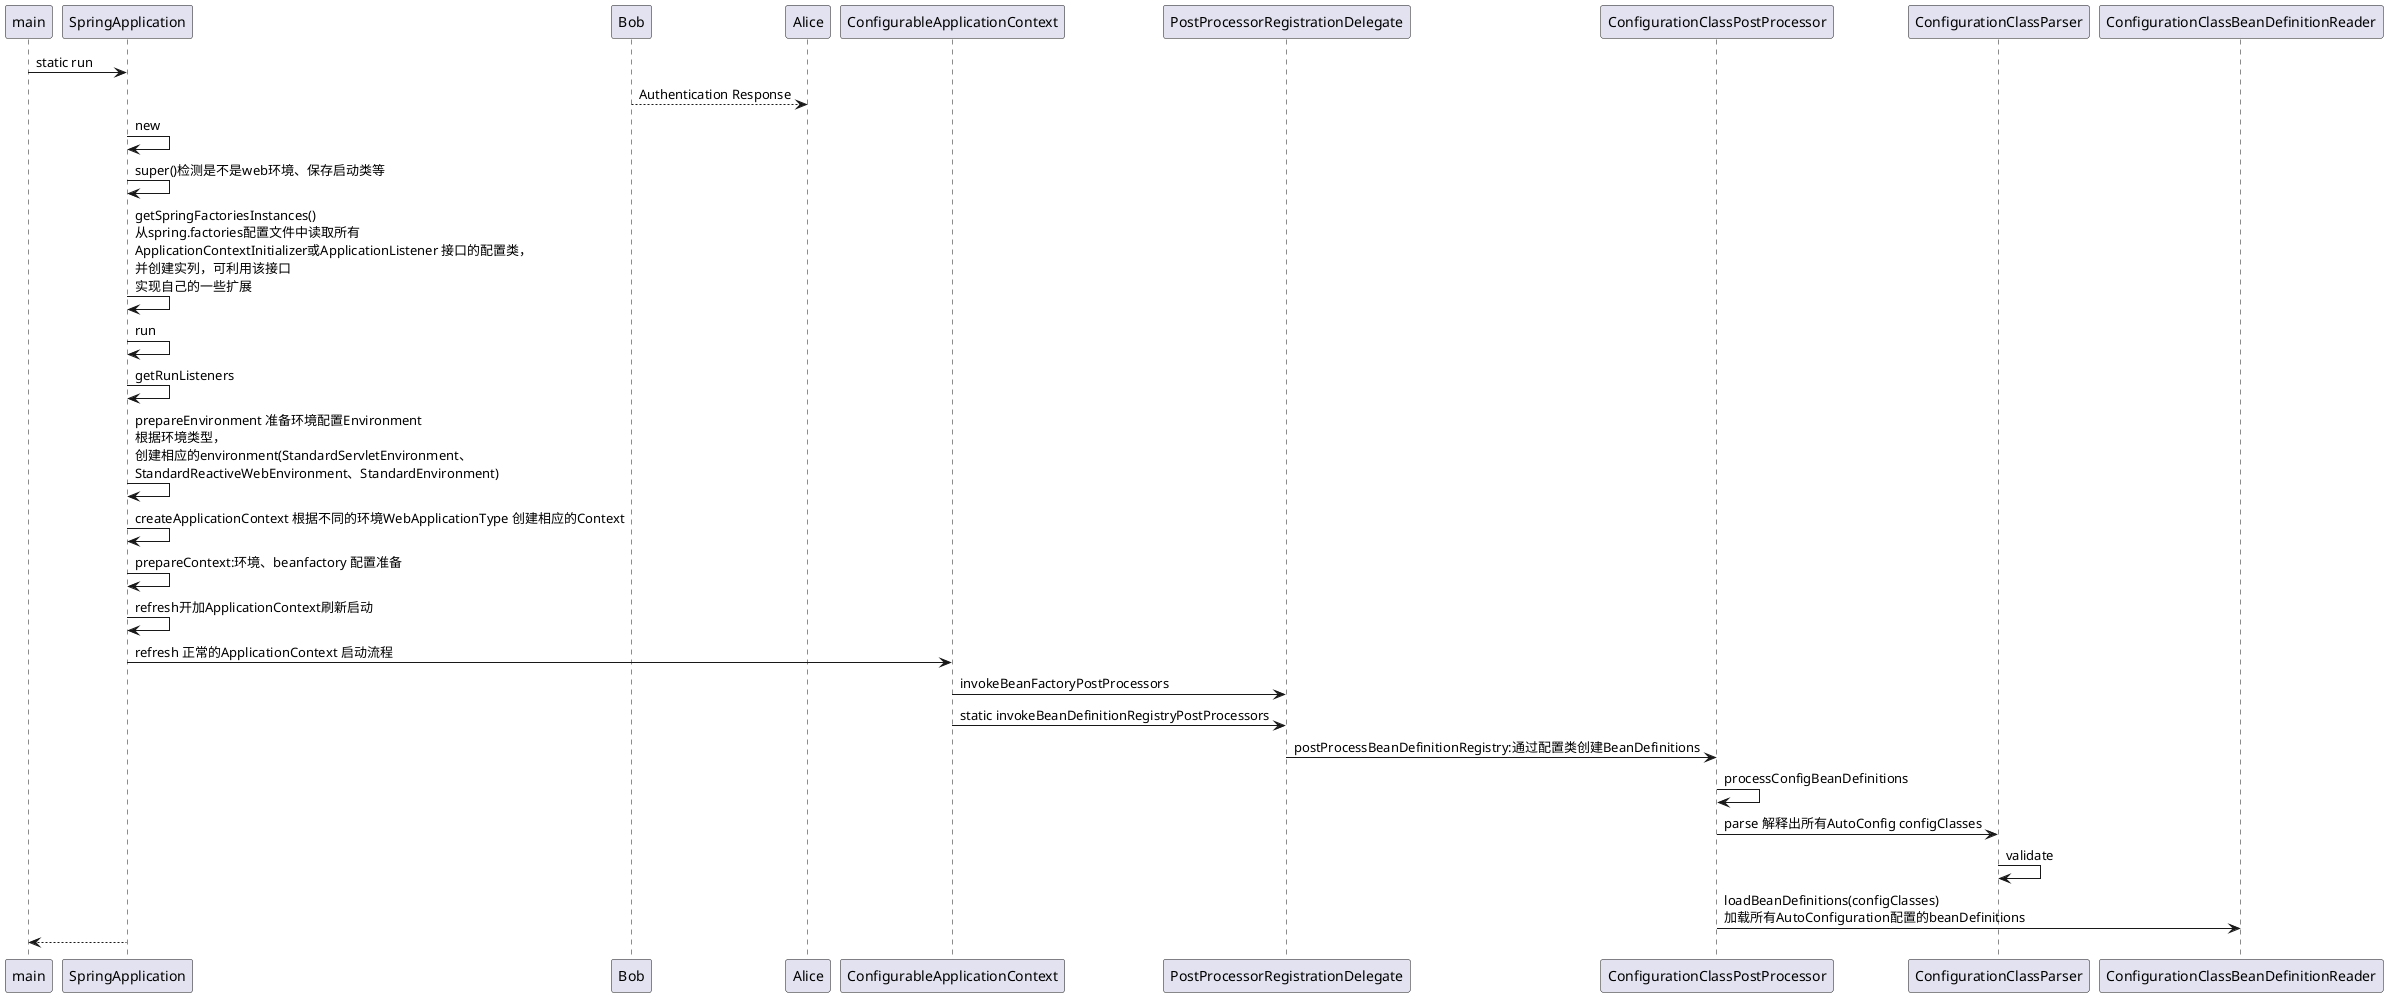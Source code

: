 @startuml
main -> SpringApplication:static run
Bob --> Alice: Authentication Response
SpringApplication->SpringApplication:new
SpringApplication->SpringApplication:super()检测是不是web环境、保存启动类等
SpringApplication->SpringApplication:getSpringFactoriesInstances()\n从spring.factories配置文件中读取所有\nApplicationContextInitializer或ApplicationListener 接口的配置类，\n并创建实列，可利用该接口\n实现自己的一些扩展
SpringApplication->SpringApplication:run
SpringApplication->SpringApplication:getRunListeners
SpringApplication->SpringApplication:prepareEnvironment 准备环境配置Environment\n根据环境类型，\n创建相应的environment(StandardServletEnvironment、\nStandardReactiveWebEnvironment、StandardEnvironment)
SpringApplication->SpringApplication:createApplicationContext 根据不同的环境WebApplicationType 创建相应的Context
SpringApplication->SpringApplication:prepareContext:环境、beanfactory 配置准备
SpringApplication->SpringApplication:refresh开加ApplicationContext刷新启动
SpringApplication->ConfigurableApplicationContext:refresh 正常的ApplicationContext 启动流程
ConfigurableApplicationContext->PostProcessorRegistrationDelegate:invokeBeanFactoryPostProcessors
ConfigurableApplicationContext->PostProcessorRegistrationDelegate:static invokeBeanDefinitionRegistryPostProcessors
PostProcessorRegistrationDelegate->ConfigurationClassPostProcessor:postProcessBeanDefinitionRegistry:通过配置类创建BeanDefinitions
ConfigurationClassPostProcessor->ConfigurationClassPostProcessor:processConfigBeanDefinitions
ConfigurationClassPostProcessor->ConfigurationClassParser:parse 解释出所有AutoConfig configClasses
ConfigurationClassParser->ConfigurationClassParser:validate
ConfigurationClassPostProcessor->ConfigurationClassBeanDefinitionReader:loadBeanDefinitions(configClasses)\n加载所有AutoConfiguration配置的beanDefinitions
SpringApplication --> main:
@enduml